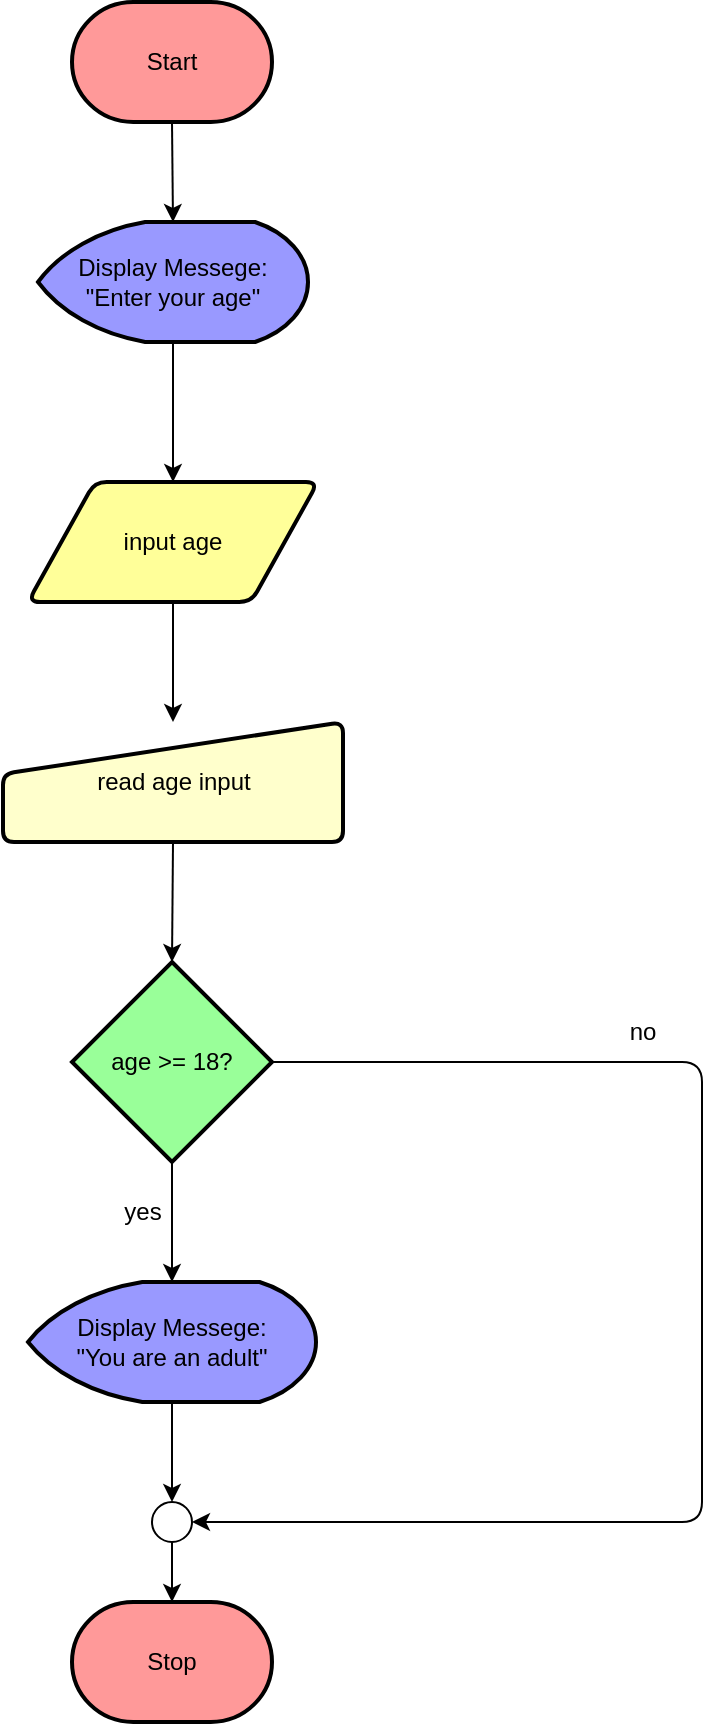 <mxfile>
    <diagram id="Hbk6Z_JRg2ETWVlFv7e9" name="Page-1">
        <mxGraphModel dx="666" dy="521" grid="1" gridSize="10" guides="1" tooltips="1" connect="1" arrows="1" fold="1" page="1" pageScale="1" pageWidth="850" pageHeight="1100" math="0" shadow="0">
            <root>
                <mxCell id="0"/>
                <mxCell id="1" parent="0"/>
                <mxCell id="2" value="Start" style="strokeWidth=2;html=1;shape=mxgraph.flowchart.terminator;whiteSpace=wrap;fillColor=#FF9999;" vertex="1" parent="1">
                    <mxGeometry x="375" y="40" width="100" height="60" as="geometry"/>
                </mxCell>
                <mxCell id="17" style="edgeStyle=none;html=1;exitX=0.5;exitY=1;exitDx=0;exitDy=0;entryX=0.5;entryY=0;entryDx=0;entryDy=0;" edge="1" parent="1" source="3" target="6">
                    <mxGeometry relative="1" as="geometry"/>
                </mxCell>
                <mxCell id="3" value="input age" style="shape=parallelogram;html=1;strokeWidth=2;perimeter=parallelogramPerimeter;whiteSpace=wrap;rounded=1;arcSize=12;size=0.23;fillColor=#FFFF99;" vertex="1" parent="1">
                    <mxGeometry x="353" y="280" width="145" height="60" as="geometry"/>
                </mxCell>
                <mxCell id="4" value="age &amp;gt;= 18?" style="strokeWidth=2;html=1;shape=mxgraph.flowchart.decision;whiteSpace=wrap;fillColor=#99FF99;" vertex="1" parent="1">
                    <mxGeometry x="375" y="520" width="100" height="100" as="geometry"/>
                </mxCell>
                <mxCell id="18" style="edgeStyle=none;html=1;exitX=0.5;exitY=1;exitDx=0;exitDy=0;exitPerimeter=0;entryX=0.5;entryY=0;entryDx=0;entryDy=0;" edge="1" parent="1" source="5" target="3">
                    <mxGeometry relative="1" as="geometry"/>
                </mxCell>
                <mxCell id="5" value="Display Messege:&lt;div&gt;&quot;Enter your age&quot;&lt;/div&gt;" style="strokeWidth=2;html=1;shape=mxgraph.flowchart.display;whiteSpace=wrap;fillColor=#9999FF;" vertex="1" parent="1">
                    <mxGeometry x="358" y="150" width="135" height="60" as="geometry"/>
                </mxCell>
                <mxCell id="6" value="read age input" style="html=1;strokeWidth=2;shape=manualInput;whiteSpace=wrap;rounded=1;size=26;arcSize=11;fillColor=#FFFFCC;" vertex="1" parent="1">
                    <mxGeometry x="340.5" y="400" width="170" height="60" as="geometry"/>
                </mxCell>
                <mxCell id="8" value="Display Messege:&lt;div&gt;&quot;You are an adult&quot;&lt;/div&gt;" style="strokeWidth=2;html=1;shape=mxgraph.flowchart.display;whiteSpace=wrap;fillColor=#9999FF;" vertex="1" parent="1">
                    <mxGeometry x="353" y="680" width="144" height="60" as="geometry"/>
                </mxCell>
                <mxCell id="9" value="" style="verticalLabelPosition=bottom;verticalAlign=top;html=1;shape=mxgraph.flowchart.on-page_reference;" vertex="1" parent="1">
                    <mxGeometry x="415" y="790" width="20" height="20" as="geometry"/>
                </mxCell>
                <mxCell id="13" style="edgeStyle=none;html=1;exitX=1;exitY=0.5;exitDx=0;exitDy=0;exitPerimeter=0;entryX=1;entryY=0.5;entryDx=0;entryDy=0;entryPerimeter=0;" edge="1" parent="1" source="4" target="9">
                    <mxGeometry relative="1" as="geometry">
                        <mxPoint x="475" y="570" as="sourcePoint"/>
                        <mxPoint x="435" y="800" as="targetPoint"/>
                        <Array as="points">
                            <mxPoint x="690" y="570"/>
                            <mxPoint x="690" y="800"/>
                        </Array>
                    </mxGeometry>
                </mxCell>
                <mxCell id="14" style="edgeStyle=none;html=1;exitX=0.5;exitY=1;exitDx=0;exitDy=0;exitPerimeter=0;entryX=0.5;entryY=0;entryDx=0;entryDy=0;entryPerimeter=0;" edge="1" parent="1" source="4" target="8">
                    <mxGeometry relative="1" as="geometry"/>
                </mxCell>
                <mxCell id="15" style="edgeStyle=none;html=1;exitX=0.5;exitY=1;exitDx=0;exitDy=0;exitPerimeter=0;entryX=0.5;entryY=0;entryDx=0;entryDy=0;entryPerimeter=0;" edge="1" parent="1" source="8" target="9">
                    <mxGeometry relative="1" as="geometry"/>
                </mxCell>
                <mxCell id="16" style="edgeStyle=none;html=1;exitX=0.5;exitY=1;exitDx=0;exitDy=0;entryX=0.5;entryY=0;entryDx=0;entryDy=0;entryPerimeter=0;" edge="1" parent="1" source="6" target="4">
                    <mxGeometry relative="1" as="geometry"/>
                </mxCell>
                <mxCell id="19" style="edgeStyle=none;html=1;exitX=0.5;exitY=1;exitDx=0;exitDy=0;exitPerimeter=0;entryX=0.5;entryY=0;entryDx=0;entryDy=0;entryPerimeter=0;" edge="1" parent="1" source="2" target="5">
                    <mxGeometry relative="1" as="geometry"/>
                </mxCell>
                <mxCell id="20" value="Stop" style="strokeWidth=2;html=1;shape=mxgraph.flowchart.terminator;whiteSpace=wrap;fillColor=#FF9999;" vertex="1" parent="1">
                    <mxGeometry x="375" y="840" width="100" height="60" as="geometry"/>
                </mxCell>
                <mxCell id="21" style="edgeStyle=none;html=1;exitX=0.5;exitY=1;exitDx=0;exitDy=0;exitPerimeter=0;entryX=0.5;entryY=0;entryDx=0;entryDy=0;entryPerimeter=0;" edge="1" parent="1" source="9" target="20">
                    <mxGeometry relative="1" as="geometry"/>
                </mxCell>
                <mxCell id="22" value="no" style="text;html=1;align=center;verticalAlign=middle;resizable=0;points=[];autosize=1;strokeColor=none;fillColor=none;" vertex="1" parent="1">
                    <mxGeometry x="640" y="540" width="40" height="30" as="geometry"/>
                </mxCell>
                <mxCell id="23" value="yes" style="text;html=1;align=center;verticalAlign=middle;resizable=0;points=[];autosize=1;strokeColor=none;fillColor=none;" vertex="1" parent="1">
                    <mxGeometry x="390" y="630" width="40" height="30" as="geometry"/>
                </mxCell>
            </root>
        </mxGraphModel>
    </diagram>
</mxfile>